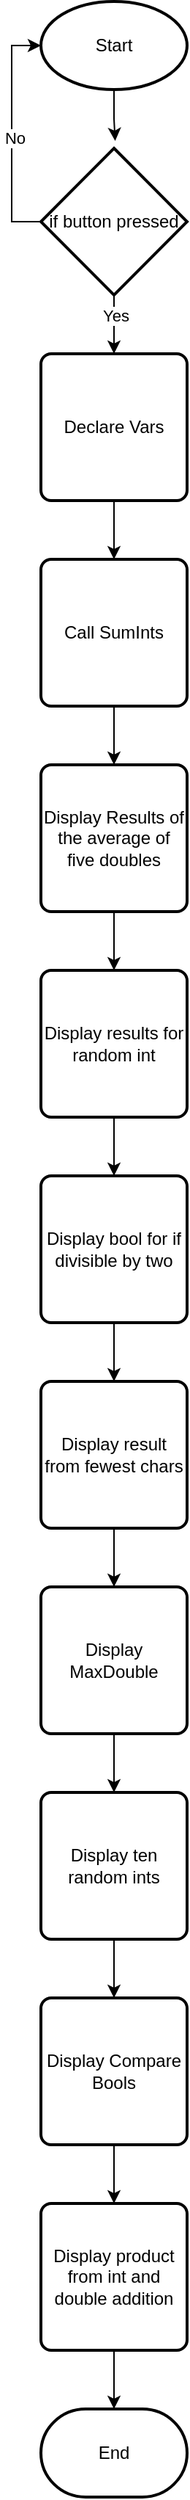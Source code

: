 <mxfile version="22.1.3" type="device">
  <diagram name="Page-1" id="cmSUOYmJes7C627hPIZv">
    <mxGraphModel dx="1195" dy="650" grid="1" gridSize="10" guides="1" tooltips="1" connect="1" arrows="1" fold="1" page="1" pageScale="1" pageWidth="850" pageHeight="1100" math="0" shadow="0">
      <root>
        <mxCell id="0" />
        <mxCell id="1" parent="0" />
        <mxCell id="dwzXPjUwf1o_vY8ZqhW1-1" value="Start" style="strokeWidth=2;html=1;shape=mxgraph.flowchart.start_1;whiteSpace=wrap;" vertex="1" parent="1">
          <mxGeometry x="375" y="60" width="100" height="60" as="geometry" />
        </mxCell>
        <mxCell id="dwzXPjUwf1o_vY8ZqhW1-5" style="edgeStyle=orthogonalEdgeStyle;rounded=0;orthogonalLoop=1;jettySize=auto;html=1;entryX=0.5;entryY=0;entryDx=0;entryDy=0;" edge="1" parent="1" source="dwzXPjUwf1o_vY8ZqhW1-2" target="dwzXPjUwf1o_vY8ZqhW1-4">
          <mxGeometry relative="1" as="geometry" />
        </mxCell>
        <mxCell id="dwzXPjUwf1o_vY8ZqhW1-2" value="Declare Vars" style="rounded=1;whiteSpace=wrap;html=1;absoluteArcSize=1;arcSize=14;strokeWidth=2;" vertex="1" parent="1">
          <mxGeometry x="375" y="300" width="100" height="100" as="geometry" />
        </mxCell>
        <mxCell id="dwzXPjUwf1o_vY8ZqhW1-7" style="edgeStyle=orthogonalEdgeStyle;rounded=0;orthogonalLoop=1;jettySize=auto;html=1;entryX=0.5;entryY=0;entryDx=0;entryDy=0;" edge="1" parent="1" source="dwzXPjUwf1o_vY8ZqhW1-4" target="dwzXPjUwf1o_vY8ZqhW1-6">
          <mxGeometry relative="1" as="geometry" />
        </mxCell>
        <mxCell id="dwzXPjUwf1o_vY8ZqhW1-4" value="Call SumInts" style="rounded=1;whiteSpace=wrap;html=1;absoluteArcSize=1;arcSize=14;strokeWidth=2;" vertex="1" parent="1">
          <mxGeometry x="375" y="440" width="100" height="100" as="geometry" />
        </mxCell>
        <mxCell id="dwzXPjUwf1o_vY8ZqhW1-9" style="edgeStyle=orthogonalEdgeStyle;rounded=0;orthogonalLoop=1;jettySize=auto;html=1;entryX=0.5;entryY=0;entryDx=0;entryDy=0;" edge="1" parent="1" source="dwzXPjUwf1o_vY8ZqhW1-6" target="dwzXPjUwf1o_vY8ZqhW1-8">
          <mxGeometry relative="1" as="geometry" />
        </mxCell>
        <mxCell id="dwzXPjUwf1o_vY8ZqhW1-6" value="Display Results of the average of five doubles" style="rounded=1;whiteSpace=wrap;html=1;absoluteArcSize=1;arcSize=14;strokeWidth=2;" vertex="1" parent="1">
          <mxGeometry x="375" y="580" width="100" height="100" as="geometry" />
        </mxCell>
        <mxCell id="dwzXPjUwf1o_vY8ZqhW1-11" style="edgeStyle=orthogonalEdgeStyle;rounded=0;orthogonalLoop=1;jettySize=auto;html=1;" edge="1" parent="1" source="dwzXPjUwf1o_vY8ZqhW1-8" target="dwzXPjUwf1o_vY8ZqhW1-10">
          <mxGeometry relative="1" as="geometry" />
        </mxCell>
        <mxCell id="dwzXPjUwf1o_vY8ZqhW1-8" value="Display results for random int" style="rounded=1;whiteSpace=wrap;html=1;absoluteArcSize=1;arcSize=14;strokeWidth=2;" vertex="1" parent="1">
          <mxGeometry x="375" y="720" width="100" height="100" as="geometry" />
        </mxCell>
        <mxCell id="dwzXPjUwf1o_vY8ZqhW1-13" style="edgeStyle=orthogonalEdgeStyle;rounded=0;orthogonalLoop=1;jettySize=auto;html=1;entryX=0.5;entryY=0;entryDx=0;entryDy=0;" edge="1" parent="1" source="dwzXPjUwf1o_vY8ZqhW1-10" target="dwzXPjUwf1o_vY8ZqhW1-12">
          <mxGeometry relative="1" as="geometry" />
        </mxCell>
        <mxCell id="dwzXPjUwf1o_vY8ZqhW1-10" value="Display bool for if divisible by two" style="rounded=1;whiteSpace=wrap;html=1;absoluteArcSize=1;arcSize=14;strokeWidth=2;" vertex="1" parent="1">
          <mxGeometry x="375" y="860" width="100" height="100" as="geometry" />
        </mxCell>
        <mxCell id="dwzXPjUwf1o_vY8ZqhW1-15" style="edgeStyle=orthogonalEdgeStyle;rounded=0;orthogonalLoop=1;jettySize=auto;html=1;entryX=0.5;entryY=0;entryDx=0;entryDy=0;" edge="1" parent="1" source="dwzXPjUwf1o_vY8ZqhW1-12" target="dwzXPjUwf1o_vY8ZqhW1-14">
          <mxGeometry relative="1" as="geometry" />
        </mxCell>
        <mxCell id="dwzXPjUwf1o_vY8ZqhW1-12" value="Display result from fewest chars" style="rounded=1;whiteSpace=wrap;html=1;absoluteArcSize=1;arcSize=14;strokeWidth=2;" vertex="1" parent="1">
          <mxGeometry x="375" y="1000" width="100" height="100" as="geometry" />
        </mxCell>
        <mxCell id="dwzXPjUwf1o_vY8ZqhW1-17" style="edgeStyle=orthogonalEdgeStyle;rounded=0;orthogonalLoop=1;jettySize=auto;html=1;entryX=0.5;entryY=0;entryDx=0;entryDy=0;" edge="1" parent="1" source="dwzXPjUwf1o_vY8ZqhW1-14" target="dwzXPjUwf1o_vY8ZqhW1-16">
          <mxGeometry relative="1" as="geometry" />
        </mxCell>
        <mxCell id="dwzXPjUwf1o_vY8ZqhW1-14" value="Display MaxDouble" style="rounded=1;whiteSpace=wrap;html=1;absoluteArcSize=1;arcSize=14;strokeWidth=2;" vertex="1" parent="1">
          <mxGeometry x="375" y="1140" width="100" height="100" as="geometry" />
        </mxCell>
        <mxCell id="dwzXPjUwf1o_vY8ZqhW1-19" style="edgeStyle=orthogonalEdgeStyle;rounded=0;orthogonalLoop=1;jettySize=auto;html=1;entryX=0.5;entryY=0;entryDx=0;entryDy=0;" edge="1" parent="1" source="dwzXPjUwf1o_vY8ZqhW1-16" target="dwzXPjUwf1o_vY8ZqhW1-18">
          <mxGeometry relative="1" as="geometry" />
        </mxCell>
        <mxCell id="dwzXPjUwf1o_vY8ZqhW1-16" value="Display ten random ints" style="rounded=1;whiteSpace=wrap;html=1;absoluteArcSize=1;arcSize=14;strokeWidth=2;" vertex="1" parent="1">
          <mxGeometry x="375" y="1280" width="100" height="100" as="geometry" />
        </mxCell>
        <mxCell id="dwzXPjUwf1o_vY8ZqhW1-21" style="edgeStyle=orthogonalEdgeStyle;rounded=0;orthogonalLoop=1;jettySize=auto;html=1;entryX=0.5;entryY=0;entryDx=0;entryDy=0;" edge="1" parent="1" source="dwzXPjUwf1o_vY8ZqhW1-18" target="dwzXPjUwf1o_vY8ZqhW1-20">
          <mxGeometry relative="1" as="geometry" />
        </mxCell>
        <mxCell id="dwzXPjUwf1o_vY8ZqhW1-18" value="Display Compare Bools" style="rounded=1;whiteSpace=wrap;html=1;absoluteArcSize=1;arcSize=14;strokeWidth=2;" vertex="1" parent="1">
          <mxGeometry x="375" y="1420" width="100" height="100" as="geometry" />
        </mxCell>
        <mxCell id="dwzXPjUwf1o_vY8ZqhW1-20" value="Display product from int and double addition" style="rounded=1;whiteSpace=wrap;html=1;absoluteArcSize=1;arcSize=14;strokeWidth=2;" vertex="1" parent="1">
          <mxGeometry x="375" y="1560" width="100" height="100" as="geometry" />
        </mxCell>
        <mxCell id="dwzXPjUwf1o_vY8ZqhW1-24" style="edgeStyle=orthogonalEdgeStyle;rounded=0;orthogonalLoop=1;jettySize=auto;html=1;entryX=0.5;entryY=0;entryDx=0;entryDy=0;" edge="1" parent="1" source="dwzXPjUwf1o_vY8ZqhW1-22" target="dwzXPjUwf1o_vY8ZqhW1-2">
          <mxGeometry relative="1" as="geometry" />
        </mxCell>
        <mxCell id="dwzXPjUwf1o_vY8ZqhW1-25" value="Yes" style="edgeLabel;html=1;align=center;verticalAlign=middle;resizable=0;points=[];" vertex="1" connectable="0" parent="dwzXPjUwf1o_vY8ZqhW1-24">
          <mxGeometry x="-0.333" y="1" relative="1" as="geometry">
            <mxPoint as="offset" />
          </mxGeometry>
        </mxCell>
        <mxCell id="dwzXPjUwf1o_vY8ZqhW1-22" value="if button pressed" style="strokeWidth=2;html=1;shape=mxgraph.flowchart.decision;whiteSpace=wrap;" vertex="1" parent="1">
          <mxGeometry x="375" y="160" width="100" height="100" as="geometry" />
        </mxCell>
        <mxCell id="dwzXPjUwf1o_vY8ZqhW1-23" style="edgeStyle=orthogonalEdgeStyle;rounded=0;orthogonalLoop=1;jettySize=auto;html=1;entryX=0.508;entryY=-0.05;entryDx=0;entryDy=0;entryPerimeter=0;" edge="1" parent="1" source="dwzXPjUwf1o_vY8ZqhW1-1" target="dwzXPjUwf1o_vY8ZqhW1-22">
          <mxGeometry relative="1" as="geometry" />
        </mxCell>
        <mxCell id="dwzXPjUwf1o_vY8ZqhW1-26" style="edgeStyle=orthogonalEdgeStyle;rounded=0;orthogonalLoop=1;jettySize=auto;html=1;entryX=0;entryY=0.5;entryDx=0;entryDy=0;entryPerimeter=0;" edge="1" parent="1" source="dwzXPjUwf1o_vY8ZqhW1-22" target="dwzXPjUwf1o_vY8ZqhW1-1">
          <mxGeometry relative="1" as="geometry">
            <Array as="points">
              <mxPoint x="355" y="210" />
              <mxPoint x="355" y="90" />
            </Array>
          </mxGeometry>
        </mxCell>
        <mxCell id="dwzXPjUwf1o_vY8ZqhW1-27" value="No" style="edgeLabel;html=1;align=center;verticalAlign=middle;resizable=0;points=[];" vertex="1" connectable="0" parent="dwzXPjUwf1o_vY8ZqhW1-26">
          <mxGeometry x="-0.031" y="-2" relative="1" as="geometry">
            <mxPoint as="offset" />
          </mxGeometry>
        </mxCell>
        <mxCell id="dwzXPjUwf1o_vY8ZqhW1-28" value="End" style="strokeWidth=2;html=1;shape=mxgraph.flowchart.terminator;whiteSpace=wrap;" vertex="1" parent="1">
          <mxGeometry x="375" y="1700" width="100" height="60" as="geometry" />
        </mxCell>
        <mxCell id="dwzXPjUwf1o_vY8ZqhW1-29" style="edgeStyle=orthogonalEdgeStyle;rounded=0;orthogonalLoop=1;jettySize=auto;html=1;entryX=0.5;entryY=0;entryDx=0;entryDy=0;entryPerimeter=0;" edge="1" parent="1" source="dwzXPjUwf1o_vY8ZqhW1-20" target="dwzXPjUwf1o_vY8ZqhW1-28">
          <mxGeometry relative="1" as="geometry" />
        </mxCell>
      </root>
    </mxGraphModel>
  </diagram>
</mxfile>
